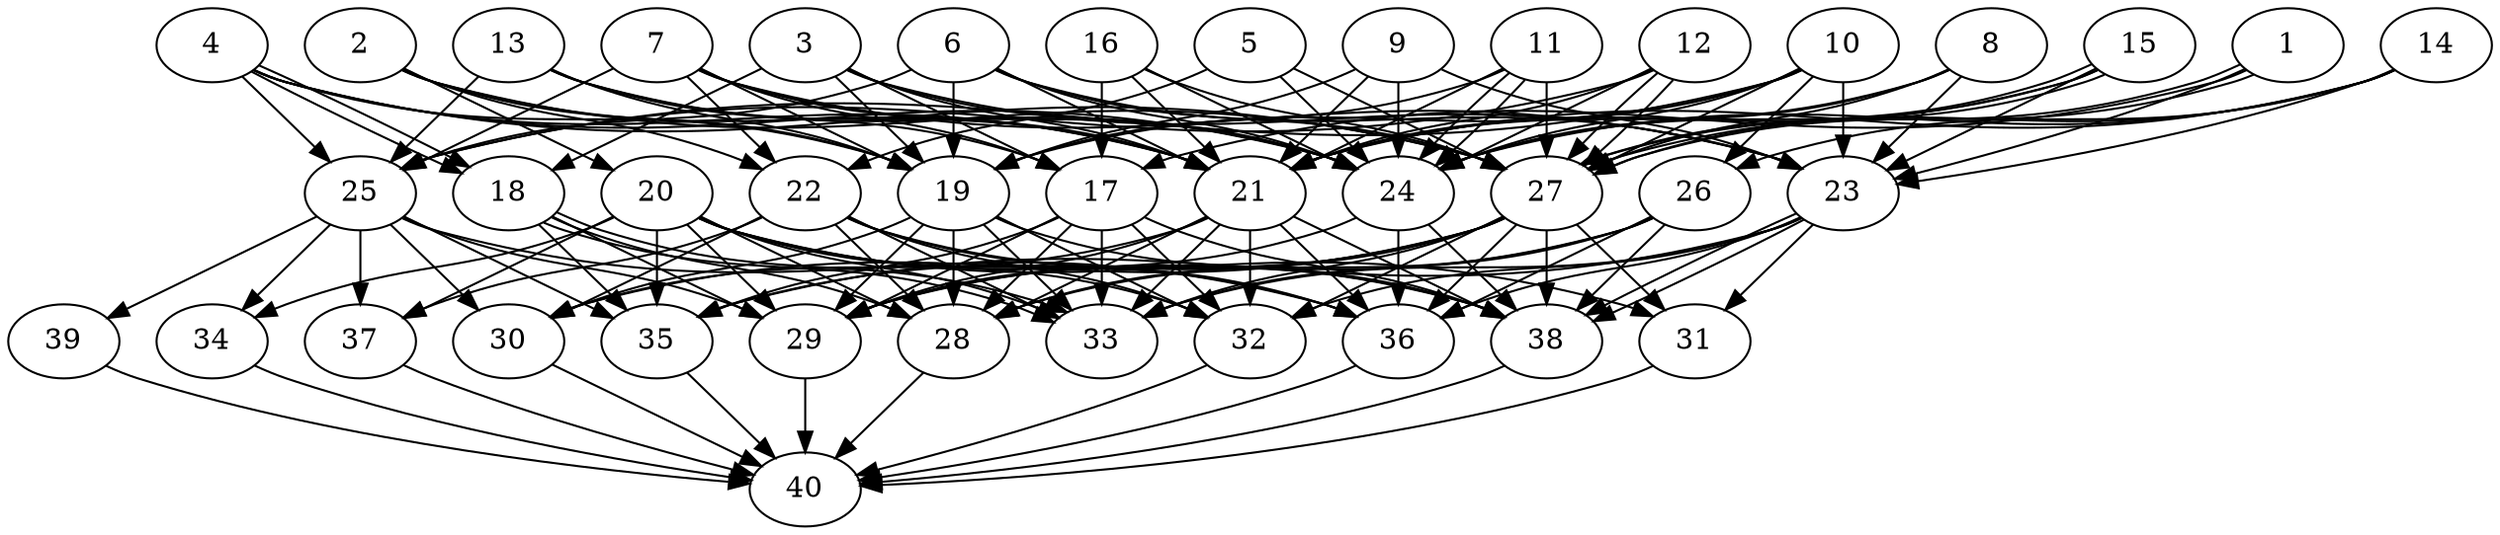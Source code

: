 // DAG automatically generated by daggen at Thu Oct  3 14:06:49 2019
// ./daggen --dot -n 40 --ccr 0.5 --fat 0.7 --regular 0.7 --density 0.9 --mindata 5242880 --maxdata 52428800 
digraph G {
  1 [size="102184960", alpha="0.03", expect_size="51092480"] 
  1 -> 17 [size ="51092480"]
  1 -> 23 [size ="51092480"]
  1 -> 27 [size ="51092480"]
  1 -> 27 [size ="51092480"]
  2 [size="66426880", alpha="0.01", expect_size="33213440"] 
  2 -> 19 [size ="33213440"]
  2 -> 20 [size ="33213440"]
  2 -> 21 [size ="33213440"]
  2 -> 22 [size ="33213440"]
  2 -> 27 [size ="33213440"]
  3 [size="61849600", alpha="0.16", expect_size="30924800"] 
  3 -> 17 [size ="30924800"]
  3 -> 18 [size ="30924800"]
  3 -> 19 [size ="30924800"]
  3 -> 21 [size ="30924800"]
  3 -> 23 [size ="30924800"]
  3 -> 24 [size ="30924800"]
  4 [size="16584704", alpha="0.13", expect_size="8292352"] 
  4 -> 18 [size ="8292352"]
  4 -> 18 [size ="8292352"]
  4 -> 19 [size ="8292352"]
  4 -> 21 [size ="8292352"]
  4 -> 24 [size ="8292352"]
  4 -> 25 [size ="8292352"]
  4 -> 27 [size ="8292352"]
  5 [size="52752384", alpha="0.08", expect_size="26376192"] 
  5 -> 22 [size ="26376192"]
  5 -> 24 [size ="26376192"]
  5 -> 27 [size ="26376192"]
  6 [size="47233024", alpha="0.02", expect_size="23616512"] 
  6 -> 19 [size ="23616512"]
  6 -> 21 [size ="23616512"]
  6 -> 23 [size ="23616512"]
  6 -> 24 [size ="23616512"]
  6 -> 25 [size ="23616512"]
  6 -> 27 [size ="23616512"]
  7 [size="71391232", alpha="0.17", expect_size="35695616"] 
  7 -> 17 [size ="35695616"]
  7 -> 19 [size ="35695616"]
  7 -> 21 [size ="35695616"]
  7 -> 22 [size ="35695616"]
  7 -> 23 [size ="35695616"]
  7 -> 24 [size ="35695616"]
  7 -> 25 [size ="35695616"]
  8 [size="88846336", alpha="0.13", expect_size="44423168"] 
  8 -> 21 [size ="44423168"]
  8 -> 23 [size ="44423168"]
  8 -> 24 [size ="44423168"]
  8 -> 27 [size ="44423168"]
  9 [size="81102848", alpha="0.01", expect_size="40551424"] 
  9 -> 19 [size ="40551424"]
  9 -> 21 [size ="40551424"]
  9 -> 23 [size ="40551424"]
  9 -> 24 [size ="40551424"]
  10 [size="79591424", alpha="0.11", expect_size="39795712"] 
  10 -> 19 [size ="39795712"]
  10 -> 21 [size ="39795712"]
  10 -> 23 [size ="39795712"]
  10 -> 24 [size ="39795712"]
  10 -> 25 [size ="39795712"]
  10 -> 26 [size ="39795712"]
  10 -> 27 [size ="39795712"]
  11 [size="69076992", alpha="0.12", expect_size="34538496"] 
  11 -> 19 [size ="34538496"]
  11 -> 21 [size ="34538496"]
  11 -> 24 [size ="34538496"]
  11 -> 24 [size ="34538496"]
  11 -> 27 [size ="34538496"]
  12 [size="82718720", alpha="0.12", expect_size="41359360"] 
  12 -> 21 [size ="41359360"]
  12 -> 24 [size ="41359360"]
  12 -> 25 [size ="41359360"]
  12 -> 27 [size ="41359360"]
  12 -> 27 [size ="41359360"]
  13 [size="88328192", alpha="0.20", expect_size="44164096"] 
  13 -> 17 [size ="44164096"]
  13 -> 19 [size ="44164096"]
  13 -> 21 [size ="44164096"]
  13 -> 24 [size ="44164096"]
  13 -> 25 [size ="44164096"]
  14 [size="68857856", alpha="0.08", expect_size="34428928"] 
  14 -> 21 [size ="34428928"]
  14 -> 23 [size ="34428928"]
  14 -> 24 [size ="34428928"]
  14 -> 26 [size ="34428928"]
  14 -> 27 [size ="34428928"]
  15 [size="35792896", alpha="0.01", expect_size="17896448"] 
  15 -> 21 [size ="17896448"]
  15 -> 23 [size ="17896448"]
  15 -> 24 [size ="17896448"]
  15 -> 27 [size ="17896448"]
  15 -> 27 [size ="17896448"]
  16 [size="73787392", alpha="0.06", expect_size="36893696"] 
  16 -> 17 [size ="36893696"]
  16 -> 21 [size ="36893696"]
  16 -> 24 [size ="36893696"]
  16 -> 27 [size ="36893696"]
  17 [size="85170176", alpha="0.17", expect_size="42585088"] 
  17 -> 28 [size ="42585088"]
  17 -> 29 [size ="42585088"]
  17 -> 32 [size ="42585088"]
  17 -> 33 [size ="42585088"]
  17 -> 35 [size ="42585088"]
  17 -> 38 [size ="42585088"]
  18 [size="70184960", alpha="0.11", expect_size="35092480"] 
  18 -> 28 [size ="35092480"]
  18 -> 29 [size ="35092480"]
  18 -> 33 [size ="35092480"]
  18 -> 33 [size ="35092480"]
  18 -> 35 [size ="35092480"]
  19 [size="36657152", alpha="0.04", expect_size="18328576"] 
  19 -> 28 [size ="18328576"]
  19 -> 29 [size ="18328576"]
  19 -> 30 [size ="18328576"]
  19 -> 32 [size ="18328576"]
  19 -> 33 [size ="18328576"]
  19 -> 38 [size ="18328576"]
  20 [size="42741760", alpha="0.05", expect_size="21370880"] 
  20 -> 28 [size ="21370880"]
  20 -> 29 [size ="21370880"]
  20 -> 31 [size ="21370880"]
  20 -> 32 [size ="21370880"]
  20 -> 33 [size ="21370880"]
  20 -> 34 [size ="21370880"]
  20 -> 35 [size ="21370880"]
  20 -> 36 [size ="21370880"]
  20 -> 37 [size ="21370880"]
  20 -> 38 [size ="21370880"]
  21 [size="94597120", alpha="0.05", expect_size="47298560"] 
  21 -> 28 [size ="47298560"]
  21 -> 29 [size ="47298560"]
  21 -> 30 [size ="47298560"]
  21 -> 32 [size ="47298560"]
  21 -> 33 [size ="47298560"]
  21 -> 36 [size ="47298560"]
  21 -> 38 [size ="47298560"]
  22 [size="54708224", alpha="0.18", expect_size="27354112"] 
  22 -> 28 [size ="27354112"]
  22 -> 30 [size ="27354112"]
  22 -> 32 [size ="27354112"]
  22 -> 33 [size ="27354112"]
  22 -> 36 [size ="27354112"]
  22 -> 37 [size ="27354112"]
  22 -> 38 [size ="27354112"]
  23 [size="18573312", alpha="0.00", expect_size="9286656"] 
  23 -> 31 [size ="9286656"]
  23 -> 32 [size ="9286656"]
  23 -> 33 [size ="9286656"]
  23 -> 35 [size ="9286656"]
  23 -> 36 [size ="9286656"]
  23 -> 38 [size ="9286656"]
  23 -> 38 [size ="9286656"]
  24 [size="18235392", alpha="0.05", expect_size="9117696"] 
  24 -> 29 [size ="9117696"]
  24 -> 36 [size ="9117696"]
  24 -> 38 [size ="9117696"]
  25 [size="56195072", alpha="0.18", expect_size="28097536"] 
  25 -> 29 [size ="28097536"]
  25 -> 30 [size ="28097536"]
  25 -> 34 [size ="28097536"]
  25 -> 35 [size ="28097536"]
  25 -> 36 [size ="28097536"]
  25 -> 37 [size ="28097536"]
  25 -> 39 [size ="28097536"]
  26 [size="62971904", alpha="0.19", expect_size="31485952"] 
  26 -> 28 [size ="31485952"]
  26 -> 29 [size ="31485952"]
  26 -> 33 [size ="31485952"]
  26 -> 36 [size ="31485952"]
  26 -> 38 [size ="31485952"]
  27 [size="89876480", alpha="0.13", expect_size="44938240"] 
  27 -> 28 [size ="44938240"]
  27 -> 29 [size ="44938240"]
  27 -> 30 [size ="44938240"]
  27 -> 31 [size ="44938240"]
  27 -> 32 [size ="44938240"]
  27 -> 33 [size ="44938240"]
  27 -> 35 [size ="44938240"]
  27 -> 36 [size ="44938240"]
  27 -> 38 [size ="44938240"]
  28 [size="76859392", alpha="0.04", expect_size="38429696"] 
  28 -> 40 [size ="38429696"]
  29 [size="32813056", alpha="0.09", expect_size="16406528"] 
  29 -> 40 [size ="16406528"]
  30 [size="53270528", alpha="0.09", expect_size="26635264"] 
  30 -> 40 [size ="26635264"]
  31 [size="77576192", alpha="0.02", expect_size="38788096"] 
  31 -> 40 [size ="38788096"]
  32 [size="103057408", alpha="0.10", expect_size="51528704"] 
  32 -> 40 [size ="51528704"]
  33 [size="91283456", alpha="0.14", expect_size="45641728"] 
  34 [size="93618176", alpha="0.11", expect_size="46809088"] 
  34 -> 40 [size ="46809088"]
  35 [size="21788672", alpha="0.13", expect_size="10894336"] 
  35 -> 40 [size ="10894336"]
  36 [size="12433408", alpha="0.08", expect_size="6216704"] 
  36 -> 40 [size ="6216704"]
  37 [size="102301696", alpha="0.20", expect_size="51150848"] 
  37 -> 40 [size ="51150848"]
  38 [size="69185536", alpha="0.04", expect_size="34592768"] 
  38 -> 40 [size ="34592768"]
  39 [size="85815296", alpha="0.13", expect_size="42907648"] 
  39 -> 40 [size ="42907648"]
  40 [size="34066432", alpha="0.10", expect_size="17033216"] 
}
